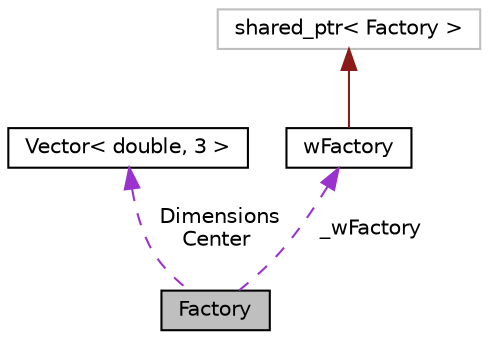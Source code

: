 digraph "Factory"
{
  edge [fontname="Helvetica",fontsize="10",labelfontname="Helvetica",labelfontsize="10"];
  node [fontname="Helvetica",fontsize="10",shape=record];
  Node1 [label="Factory",height=0.2,width=0.4,color="black", fillcolor="grey75", style="filled", fontcolor="black"];
  Node2 -> Node1 [dir="back",color="darkorchid3",fontsize="10",style="dashed",label=" Dimensions\nCenter" ,fontname="Helvetica"];
  Node2 [label="Vector\< double, 3 \>",height=0.2,width=0.4,color="black", fillcolor="white", style="filled",URL="$class_vector.html"];
  Node3 -> Node1 [dir="back",color="darkorchid3",fontsize="10",style="dashed",label=" _wFactory" ,fontname="Helvetica"];
  Node3 [label="wFactory",height=0.2,width=0.4,color="black", fillcolor="white", style="filled",URL="$classw_factory.html",tooltip="Klasa definiuje pojęcie wskażnika na obiekt klasy Factory. "];
  Node4 -> Node3 [dir="back",color="firebrick4",fontsize="10",style="solid",fontname="Helvetica"];
  Node4 [label="shared_ptr\< Factory \>",height=0.2,width=0.4,color="grey75", fillcolor="white", style="filled"];
}
